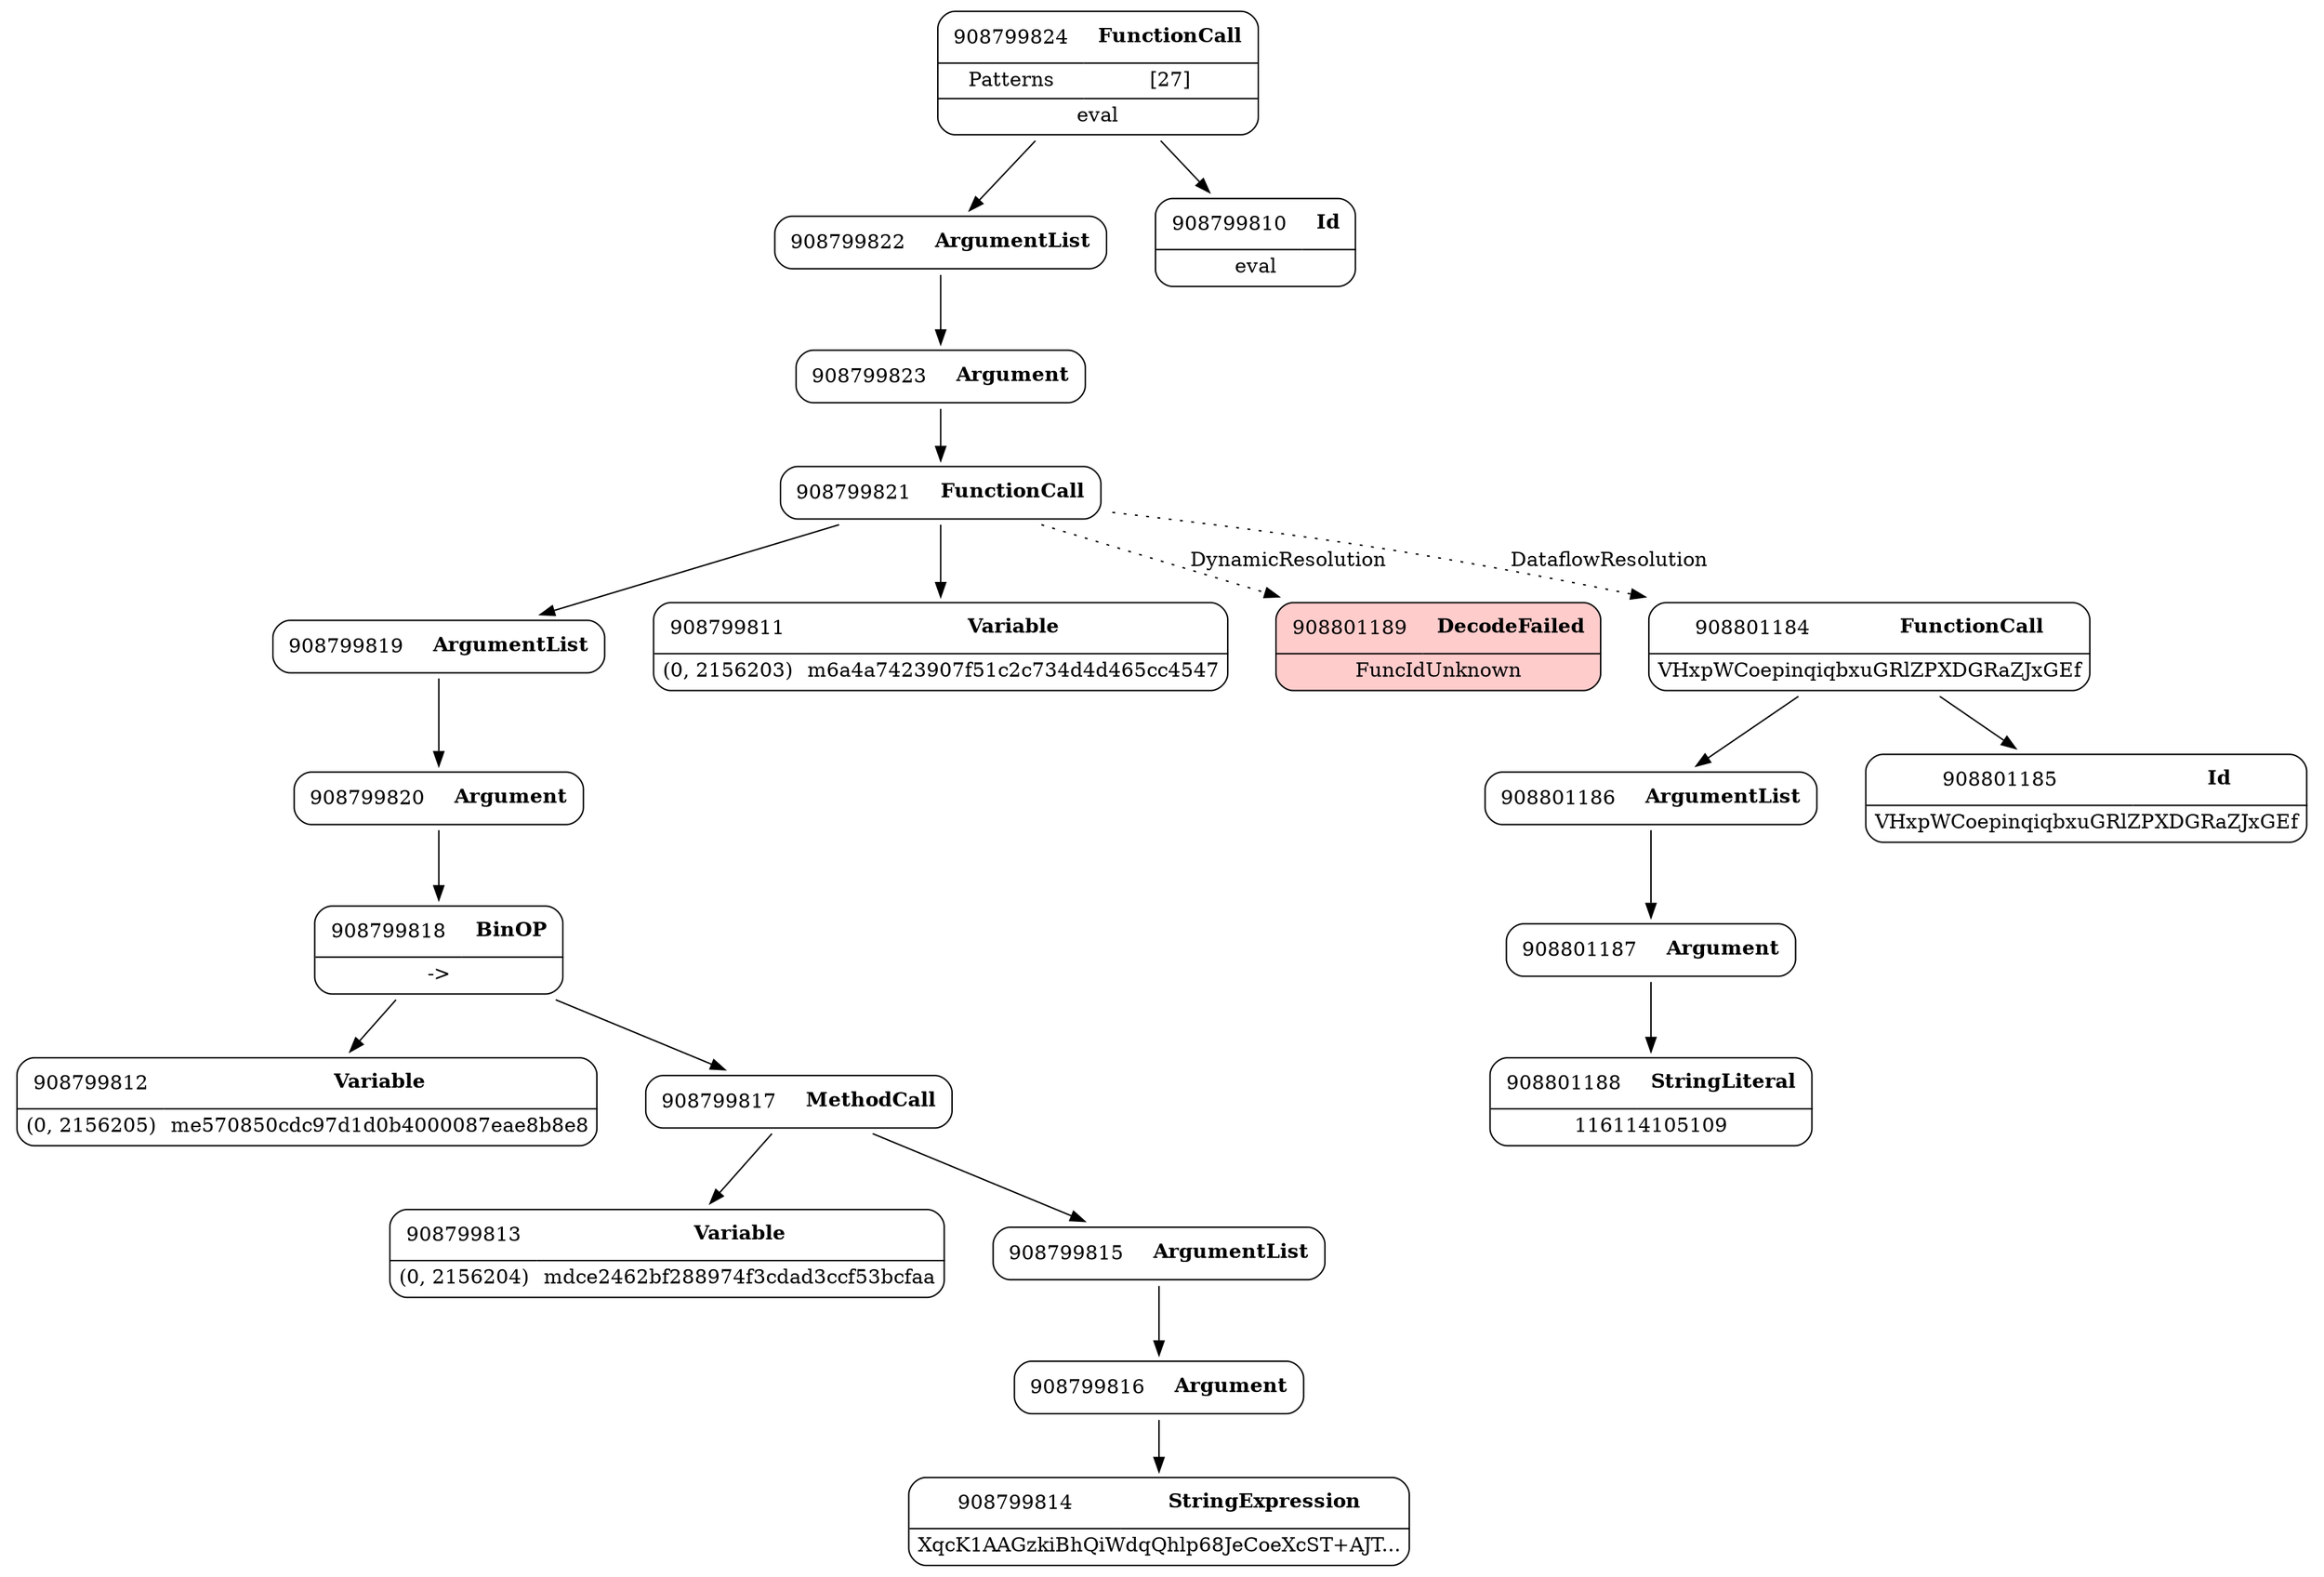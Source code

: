 digraph ast {
node [shape=none];
908799819 [label=<<TABLE border='1' cellspacing='0' cellpadding='10' style='rounded' ><TR><TD border='0'>908799819</TD><TD border='0'><B>ArgumentList</B></TD></TR></TABLE>>];
908799819 -> 908799820 [weight=2];
908799818 [label=<<TABLE border='1' cellspacing='0' cellpadding='10' style='rounded' ><TR><TD border='0'>908799818</TD><TD border='0'><B>BinOP</B></TD></TR><HR/><TR><TD border='0' cellpadding='5' colspan='2'>-&gt;</TD></TR></TABLE>>];
908799818 -> 908799812 [weight=2];
908799818 -> 908799817 [weight=2];
908799817 [label=<<TABLE border='1' cellspacing='0' cellpadding='10' style='rounded' ><TR><TD border='0'>908799817</TD><TD border='0'><B>MethodCall</B></TD></TR></TABLE>>];
908799817 -> 908799813 [weight=2];
908799817 -> 908799815 [weight=2];
908799816 [label=<<TABLE border='1' cellspacing='0' cellpadding='10' style='rounded' ><TR><TD border='0'>908799816</TD><TD border='0'><B>Argument</B></TD></TR></TABLE>>];
908799816 -> 908799814 [weight=2];
908799823 [label=<<TABLE border='1' cellspacing='0' cellpadding='10' style='rounded' ><TR><TD border='0'>908799823</TD><TD border='0'><B>Argument</B></TD></TR></TABLE>>];
908799823 -> 908799821 [weight=2];
908799822 [label=<<TABLE border='1' cellspacing='0' cellpadding='10' style='rounded' ><TR><TD border='0'>908799822</TD><TD border='0'><B>ArgumentList</B></TD></TR></TABLE>>];
908799822 -> 908799823 [weight=2];
908799821 [label=<<TABLE border='1' cellspacing='0' cellpadding='10' style='rounded' ><TR><TD border='0'>908799821</TD><TD border='0'><B>FunctionCall</B></TD></TR></TABLE>>];
908799821 -> 908799811 [weight=2];
908799821 -> 908799819 [weight=2];
908799821 -> 908801189 [style=dotted,label=DynamicResolution];
908799821 -> 908801184 [style=dotted,label=DataflowResolution];
908799820 [label=<<TABLE border='1' cellspacing='0' cellpadding='10' style='rounded' ><TR><TD border='0'>908799820</TD><TD border='0'><B>Argument</B></TD></TR></TABLE>>];
908799820 -> 908799818 [weight=2];
908799811 [label=<<TABLE border='1' cellspacing='0' cellpadding='10' style='rounded' ><TR><TD border='0'>908799811</TD><TD border='0'><B>Variable</B></TD></TR><HR/><TR><TD border='0' cellpadding='5'>(0, 2156203)</TD><TD border='0' cellpadding='5'>m6a4a7423907f51c2c734d4d465cc4547</TD></TR></TABLE>>];
908801187 [label=<<TABLE border='1' cellspacing='0' cellpadding='10' style='rounded' ><TR><TD border='0'>908801187</TD><TD border='0'><B>Argument</B></TD></TR></TABLE>>];
908801187 -> 908801188 [weight=2];
908799810 [label=<<TABLE border='1' cellspacing='0' cellpadding='10' style='rounded' ><TR><TD border='0'>908799810</TD><TD border='0'><B>Id</B></TD></TR><HR/><TR><TD border='0' cellpadding='5' colspan='2'>eval</TD></TR></TABLE>>];
908801186 [label=<<TABLE border='1' cellspacing='0' cellpadding='10' style='rounded' ><TR><TD border='0'>908801186</TD><TD border='0'><B>ArgumentList</B></TD></TR></TABLE>>];
908801186 -> 908801187 [weight=2];
908801185 [label=<<TABLE border='1' cellspacing='0' cellpadding='10' style='rounded' ><TR><TD border='0'>908801185</TD><TD border='0'><B>Id</B></TD></TR><HR/><TR><TD border='0' cellpadding='5' colspan='2'>VHxpWCoepinqiqbxuGRlZPXDGRaZJxGEf</TD></TR></TABLE>>];
908801184 [label=<<TABLE border='1' cellspacing='0' cellpadding='10' style='rounded' ><TR><TD border='0'>908801184</TD><TD border='0'><B>FunctionCall</B></TD></TR><HR/><TR><TD border='0' cellpadding='5' colspan='2'>VHxpWCoepinqiqbxuGRlZPXDGRaZJxGEf</TD></TR></TABLE>>];
908801184 -> 908801185 [weight=2];
908801184 -> 908801186 [weight=2];
908799815 [label=<<TABLE border='1' cellspacing='0' cellpadding='10' style='rounded' ><TR><TD border='0'>908799815</TD><TD border='0'><B>ArgumentList</B></TD></TR></TABLE>>];
908799815 -> 908799816 [weight=2];
908799814 [label=<<TABLE border='1' cellspacing='0' cellpadding='10' style='rounded' ><TR><TD border='0'>908799814</TD><TD border='0'><B>StringExpression</B></TD></TR><HR/><TR><TD border='0' cellpadding='5' colspan='2'>XqcK1AAGzkiBhQiWdqQhlp68JeCoeXcST+AJT...</TD></TR></TABLE>>];
908799813 [label=<<TABLE border='1' cellspacing='0' cellpadding='10' style='rounded' ><TR><TD border='0'>908799813</TD><TD border='0'><B>Variable</B></TD></TR><HR/><TR><TD border='0' cellpadding='5'>(0, 2156204)</TD><TD border='0' cellpadding='5'>mdce2462bf288974f3cdad3ccf53bcfaa</TD></TR></TABLE>>];
908801189 [label=<<TABLE border='1' cellspacing='0' cellpadding='10' style='rounded' bgcolor='#FFCCCC' ><TR><TD border='0'>908801189</TD><TD border='0'><B>DecodeFailed</B></TD></TR><HR/><TR><TD border='0' cellpadding='5' colspan='2'>FuncIdUnknown</TD></TR></TABLE>>];
908799812 [label=<<TABLE border='1' cellspacing='0' cellpadding='10' style='rounded' ><TR><TD border='0'>908799812</TD><TD border='0'><B>Variable</B></TD></TR><HR/><TR><TD border='0' cellpadding='5'>(0, 2156205)</TD><TD border='0' cellpadding='5'>me570850cdc97d1d0b4000087eae8b8e8</TD></TR></TABLE>>];
908801188 [label=<<TABLE border='1' cellspacing='0' cellpadding='10' style='rounded' ><TR><TD border='0'>908801188</TD><TD border='0'><B>StringLiteral</B></TD></TR><HR/><TR><TD border='0' cellpadding='5' colspan='2'>116114105109</TD></TR></TABLE>>];
908799824 [label=<<TABLE border='1' cellspacing='0' cellpadding='10' style='rounded' ><TR><TD border='0'>908799824</TD><TD border='0'><B>FunctionCall</B></TD></TR><HR/><TR><TD border='0' cellpadding='5'>Patterns</TD><TD border='0' cellpadding='5'>[27]</TD></TR><HR/><TR><TD border='0' cellpadding='5' colspan='2'>eval</TD></TR></TABLE>>];
908799824 -> 908799810 [weight=2];
908799824 -> 908799822 [weight=2];
}
